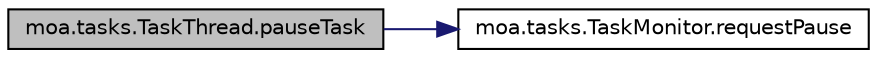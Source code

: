 digraph G
{
  edge [fontname="Helvetica",fontsize="10",labelfontname="Helvetica",labelfontsize="10"];
  node [fontname="Helvetica",fontsize="10",shape=record];
  rankdir=LR;
  Node1 [label="moa.tasks.TaskThread.pauseTask",height=0.2,width=0.4,color="black", fillcolor="grey75", style="filled" fontcolor="black"];
  Node1 -> Node2 [color="midnightblue",fontsize="10",style="solid",fontname="Helvetica"];
  Node2 [label="moa.tasks.TaskMonitor.requestPause",height=0.2,width=0.4,color="black", fillcolor="white", style="filled",URL="$interfacemoa_1_1tasks_1_1TaskMonitor.html#a2c851e1eec10c5a7846317717f8626f3",tooltip="Requests the task monitored to pause."];
}
